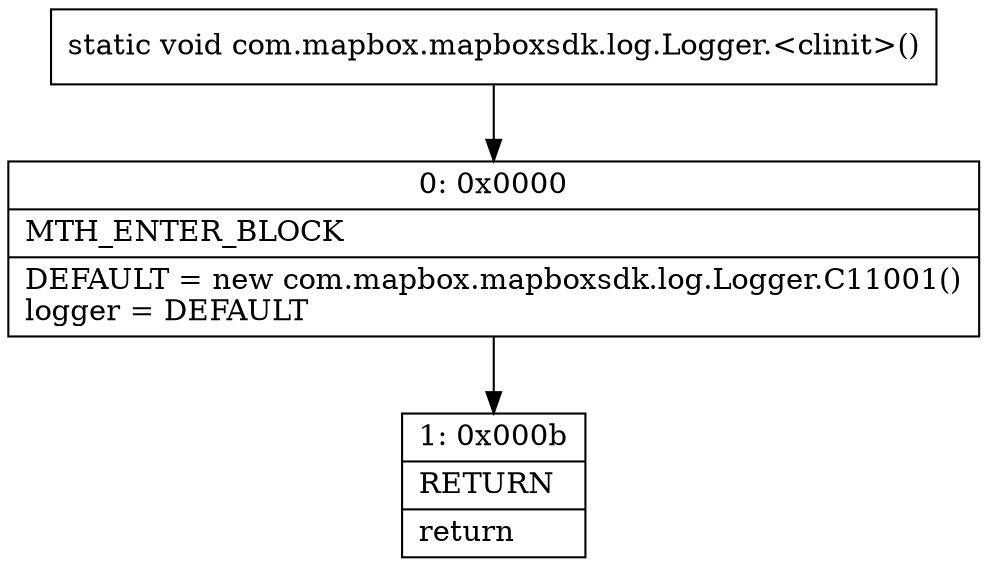 digraph "CFG forcom.mapbox.mapboxsdk.log.Logger.\<clinit\>()V" {
Node_0 [shape=record,label="{0\:\ 0x0000|MTH_ENTER_BLOCK\l|DEFAULT = new com.mapbox.mapboxsdk.log.Logger.C11001()\llogger = DEFAULT\l}"];
Node_1 [shape=record,label="{1\:\ 0x000b|RETURN\l|return\l}"];
MethodNode[shape=record,label="{static void com.mapbox.mapboxsdk.log.Logger.\<clinit\>() }"];
MethodNode -> Node_0;
Node_0 -> Node_1;
}

